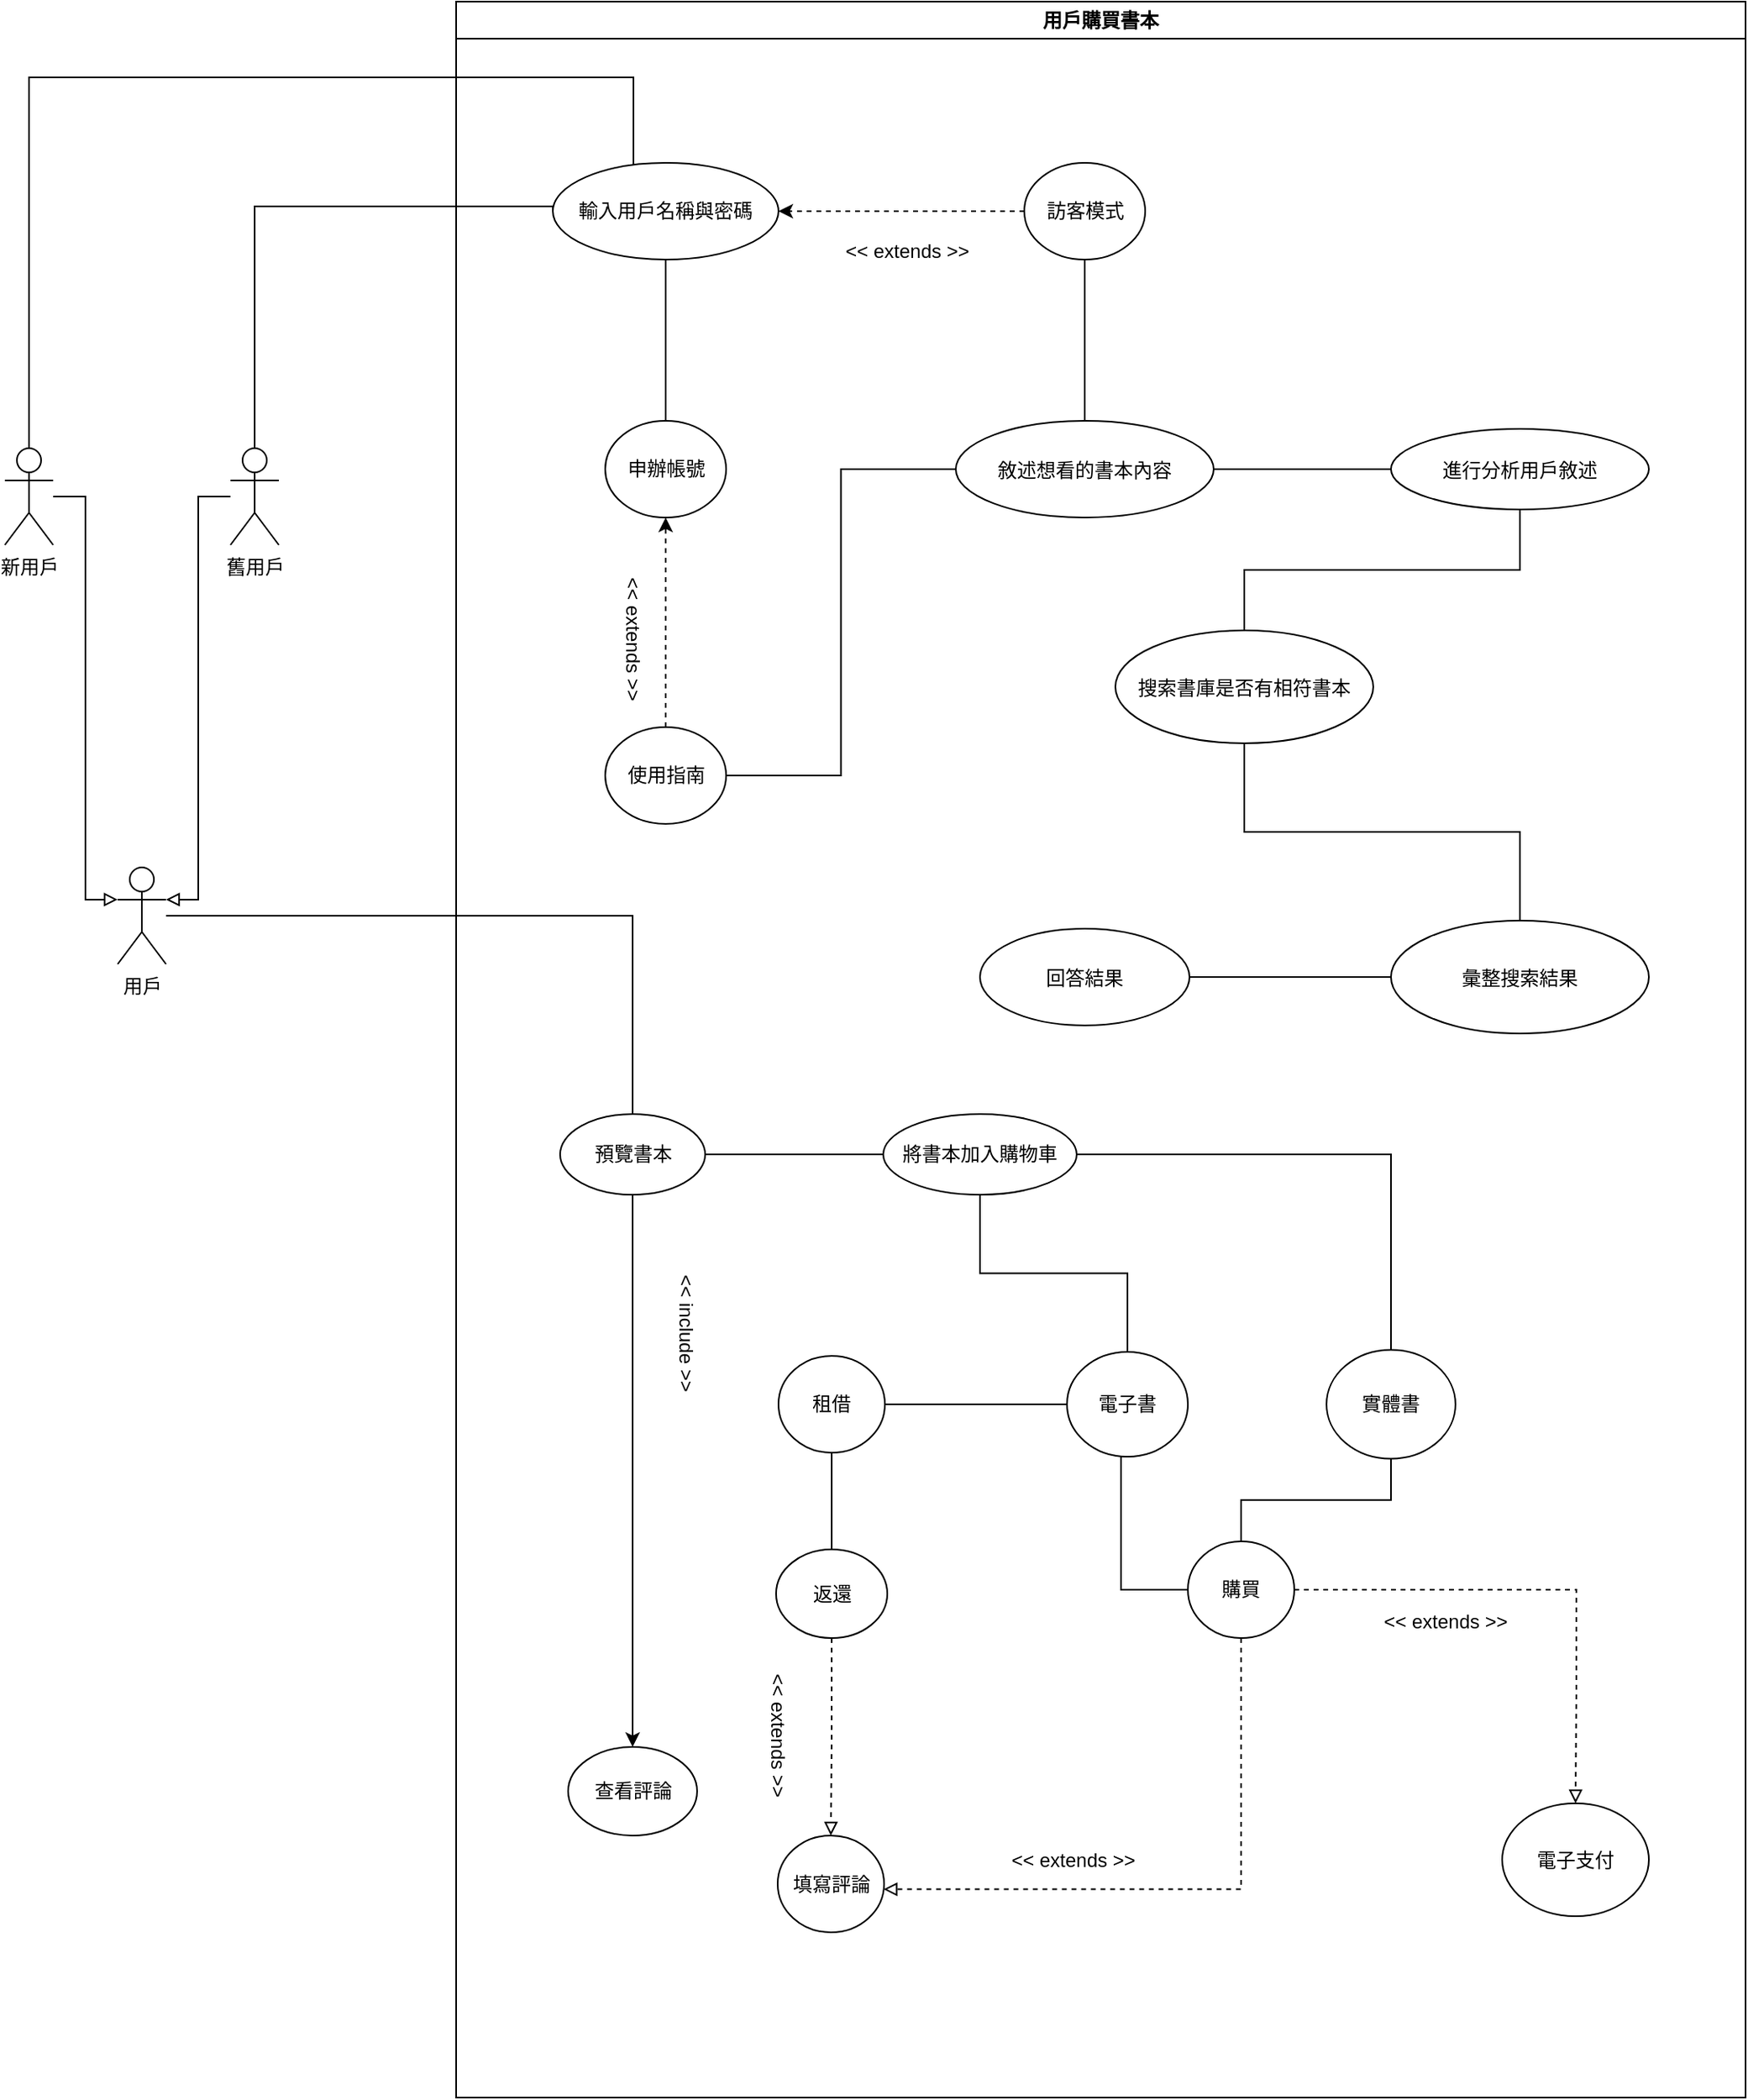 <mxfile version="21.1.5" type="github">
  <diagram name="第 1 页" id="juWUoHmqVazksuG_CoBL">
    <mxGraphModel dx="2695" dy="1600" grid="1" gridSize="10" guides="1" tooltips="1" connect="1" arrows="1" fold="1" page="1" pageScale="1" pageWidth="1169" pageHeight="1654" math="0" shadow="0">
      <root>
        <mxCell id="0" />
        <mxCell id="1" parent="0" />
        <mxCell id="0WwnzeJDcboaGbobXKBc-2" value="用戶購買書本" style="swimlane;whiteSpace=wrap;html=1;" vertex="1" parent="1">
          <mxGeometry x="340" y="173" width="800" height="1300" as="geometry">
            <mxRectangle x="270" y="100" width="110" height="30" as="alternateBounds" />
          </mxGeometry>
        </mxCell>
        <mxCell id="0WwnzeJDcboaGbobXKBc-35" value="輸入用戶名稱與密碼" style="ellipse;whiteSpace=wrap;html=1;" vertex="1" parent="0WwnzeJDcboaGbobXKBc-2">
          <mxGeometry x="60" y="100" width="140" height="60" as="geometry" />
        </mxCell>
        <mxCell id="0WwnzeJDcboaGbobXKBc-36" value="申辦帳號" style="ellipse;whiteSpace=wrap;html=1;" vertex="1" parent="0WwnzeJDcboaGbobXKBc-2">
          <mxGeometry x="92.5" y="260" width="75" height="60" as="geometry" />
        </mxCell>
        <mxCell id="0WwnzeJDcboaGbobXKBc-34" style="edgeStyle=orthogonalEdgeStyle;rounded=0;orthogonalLoop=1;jettySize=auto;html=1;exitX=0.5;exitY=1;exitDx=0;exitDy=0;entryX=0.5;entryY=0;entryDx=0;entryDy=0;endArrow=none;endFill=0;" edge="1" parent="0WwnzeJDcboaGbobXKBc-2" source="0WwnzeJDcboaGbobXKBc-35" target="0WwnzeJDcboaGbobXKBc-36">
          <mxGeometry relative="1" as="geometry" />
        </mxCell>
        <mxCell id="0WwnzeJDcboaGbobXKBc-79" style="edgeStyle=orthogonalEdgeStyle;rounded=0;orthogonalLoop=1;jettySize=auto;html=1;exitX=0;exitY=0.5;exitDx=0;exitDy=0;entryX=1;entryY=0.5;entryDx=0;entryDy=0;dashed=1;" edge="1" parent="0WwnzeJDcboaGbobXKBc-2" source="0WwnzeJDcboaGbobXKBc-38" target="0WwnzeJDcboaGbobXKBc-35">
          <mxGeometry relative="1" as="geometry" />
        </mxCell>
        <mxCell id="0WwnzeJDcboaGbobXKBc-81" style="edgeStyle=orthogonalEdgeStyle;rounded=0;orthogonalLoop=1;jettySize=auto;html=1;exitX=0.5;exitY=1;exitDx=0;exitDy=0;entryX=0.5;entryY=0;entryDx=0;entryDy=0;endArrow=none;endFill=0;" edge="1" parent="0WwnzeJDcboaGbobXKBc-2" source="0WwnzeJDcboaGbobXKBc-38" target="0WwnzeJDcboaGbobXKBc-70">
          <mxGeometry relative="1" as="geometry" />
        </mxCell>
        <mxCell id="0WwnzeJDcboaGbobXKBc-38" value="訪客模式" style="ellipse;whiteSpace=wrap;html=1;" vertex="1" parent="0WwnzeJDcboaGbobXKBc-2">
          <mxGeometry x="352.5" y="100" width="75" height="60" as="geometry" />
        </mxCell>
        <mxCell id="0WwnzeJDcboaGbobXKBc-39" style="edgeStyle=orthogonalEdgeStyle;rounded=0;orthogonalLoop=1;jettySize=auto;html=1;entryX=0.5;entryY=1;entryDx=0;entryDy=0;endArrow=classic;endFill=1;dashed=1;" edge="1" parent="0WwnzeJDcboaGbobXKBc-2" source="0WwnzeJDcboaGbobXKBc-40" target="0WwnzeJDcboaGbobXKBc-36">
          <mxGeometry relative="1" as="geometry" />
        </mxCell>
        <mxCell id="0WwnzeJDcboaGbobXKBc-78" style="edgeStyle=orthogonalEdgeStyle;rounded=0;orthogonalLoop=1;jettySize=auto;html=1;entryX=0;entryY=0.5;entryDx=0;entryDy=0;endArrow=none;endFill=0;" edge="1" parent="0WwnzeJDcboaGbobXKBc-2" source="0WwnzeJDcboaGbobXKBc-40" target="0WwnzeJDcboaGbobXKBc-70">
          <mxGeometry relative="1" as="geometry" />
        </mxCell>
        <mxCell id="0WwnzeJDcboaGbobXKBc-40" value="使用指南" style="ellipse;whiteSpace=wrap;html=1;" vertex="1" parent="0WwnzeJDcboaGbobXKBc-2">
          <mxGeometry x="92.5" y="450" width="75" height="60" as="geometry" />
        </mxCell>
        <mxCell id="0WwnzeJDcboaGbobXKBc-41" value="&amp;lt;&amp;lt; extends &amp;gt;&amp;gt;" style="text;html=1;strokeColor=none;fillColor=none;align=center;verticalAlign=middle;whiteSpace=wrap;rounded=0;" vertex="1" parent="0WwnzeJDcboaGbobXKBc-2">
          <mxGeometry x="235" y="140" width="90" height="30" as="geometry" />
        </mxCell>
        <mxCell id="0WwnzeJDcboaGbobXKBc-42" value="&amp;lt;&amp;lt; extends &amp;gt;&amp;gt;" style="text;html=1;strokeColor=none;fillColor=none;align=center;verticalAlign=middle;whiteSpace=wrap;rounded=0;rotation=90;" vertex="1" parent="0WwnzeJDcboaGbobXKBc-2">
          <mxGeometry x="64.5" y="380" width="90" height="30" as="geometry" />
        </mxCell>
        <mxCell id="0WwnzeJDcboaGbobXKBc-70" value="&lt;span style=&quot;font-size: 12px;&quot;&gt;敘述想看的書本內容&lt;/span&gt;" style="ellipse;whiteSpace=wrap;html=1;fontSize=14;" vertex="1" parent="0WwnzeJDcboaGbobXKBc-2">
          <mxGeometry x="310" y="260" width="160" height="60" as="geometry" />
        </mxCell>
        <mxCell id="0WwnzeJDcboaGbobXKBc-72" value="&lt;span style=&quot;font-size: 12px;&quot;&gt;進行分析用戶敘述&lt;/span&gt;" style="ellipse;whiteSpace=wrap;html=1;fontSize=14;" vertex="1" parent="0WwnzeJDcboaGbobXKBc-2">
          <mxGeometry x="580" y="265" width="160" height="50" as="geometry" />
        </mxCell>
        <mxCell id="0WwnzeJDcboaGbobXKBc-69" style="edgeStyle=orthogonalEdgeStyle;rounded=0;orthogonalLoop=1;jettySize=auto;html=1;exitX=1;exitY=0.5;exitDx=0;exitDy=0;fontSize=14;endArrow=none;endFill=0;" edge="1" parent="0WwnzeJDcboaGbobXKBc-2" source="0WwnzeJDcboaGbobXKBc-70" target="0WwnzeJDcboaGbobXKBc-72">
          <mxGeometry relative="1" as="geometry" />
        </mxCell>
        <mxCell id="0WwnzeJDcboaGbobXKBc-74" value="&lt;span style=&quot;font-size: 12px;&quot;&gt;搜索書庫是否有相符書本&lt;/span&gt;" style="ellipse;whiteSpace=wrap;html=1;fontSize=14;" vertex="1" parent="0WwnzeJDcboaGbobXKBc-2">
          <mxGeometry x="409" y="390" width="160" height="70" as="geometry" />
        </mxCell>
        <mxCell id="0WwnzeJDcboaGbobXKBc-71" style="edgeStyle=orthogonalEdgeStyle;rounded=0;orthogonalLoop=1;jettySize=auto;html=1;exitX=0.5;exitY=1;exitDx=0;exitDy=0;fontSize=14;endArrow=none;endFill=0;" edge="1" parent="0WwnzeJDcboaGbobXKBc-2" source="0WwnzeJDcboaGbobXKBc-72" target="0WwnzeJDcboaGbobXKBc-74">
          <mxGeometry relative="1" as="geometry" />
        </mxCell>
        <mxCell id="0WwnzeJDcboaGbobXKBc-76" value="&lt;span style=&quot;font-size: 12px;&quot;&gt;彙整搜索結果&lt;/span&gt;" style="ellipse;whiteSpace=wrap;html=1;fontSize=14;" vertex="1" parent="0WwnzeJDcboaGbobXKBc-2">
          <mxGeometry x="580" y="570" width="160" height="70" as="geometry" />
        </mxCell>
        <mxCell id="0WwnzeJDcboaGbobXKBc-73" style="edgeStyle=orthogonalEdgeStyle;rounded=0;orthogonalLoop=1;jettySize=auto;html=1;exitX=0.5;exitY=1;exitDx=0;exitDy=0;entryX=0.5;entryY=0;entryDx=0;entryDy=0;fontSize=14;endArrow=none;endFill=0;" edge="1" parent="0WwnzeJDcboaGbobXKBc-2" source="0WwnzeJDcboaGbobXKBc-74" target="0WwnzeJDcboaGbobXKBc-76">
          <mxGeometry relative="1" as="geometry" />
        </mxCell>
        <mxCell id="0WwnzeJDcboaGbobXKBc-77" value="&lt;span style=&quot;font-size: 12px;&quot;&gt;回答結果&lt;/span&gt;" style="ellipse;whiteSpace=wrap;html=1;fontSize=14;" vertex="1" parent="0WwnzeJDcboaGbobXKBc-2">
          <mxGeometry x="325" y="575" width="130" height="60" as="geometry" />
        </mxCell>
        <mxCell id="0WwnzeJDcboaGbobXKBc-75" style="edgeStyle=orthogonalEdgeStyle;rounded=0;orthogonalLoop=1;jettySize=auto;html=1;exitX=0;exitY=0.5;exitDx=0;exitDy=0;fontSize=14;endArrow=none;endFill=0;" edge="1" parent="0WwnzeJDcboaGbobXKBc-2" source="0WwnzeJDcboaGbobXKBc-76" target="0WwnzeJDcboaGbobXKBc-77">
          <mxGeometry relative="1" as="geometry" />
        </mxCell>
        <mxCell id="0WwnzeJDcboaGbobXKBc-125" style="edgeStyle=orthogonalEdgeStyle;rounded=0;orthogonalLoop=1;jettySize=auto;html=1;endArrow=none;endFill=0;" edge="1" parent="0WwnzeJDcboaGbobXKBc-2" source="0WwnzeJDcboaGbobXKBc-84" target="0WwnzeJDcboaGbobXKBc-89">
          <mxGeometry relative="1" as="geometry" />
        </mxCell>
        <mxCell id="0WwnzeJDcboaGbobXKBc-84" value="將書本加入購物車" style="ellipse;whiteSpace=wrap;html=1;" vertex="1" parent="0WwnzeJDcboaGbobXKBc-2">
          <mxGeometry x="265" y="690" width="120" height="50" as="geometry" />
        </mxCell>
        <mxCell id="0WwnzeJDcboaGbobXKBc-86" value="實體書" style="ellipse;whiteSpace=wrap;html=1;" vertex="1" parent="0WwnzeJDcboaGbobXKBc-2">
          <mxGeometry x="540" y="836.25" width="80" height="67.5" as="geometry" />
        </mxCell>
        <mxCell id="0WwnzeJDcboaGbobXKBc-83" style="edgeStyle=orthogonalEdgeStyle;rounded=0;orthogonalLoop=1;jettySize=auto;html=1;exitX=1;exitY=0.5;exitDx=0;exitDy=0;entryX=0.5;entryY=0;entryDx=0;entryDy=0;endArrow=none;endFill=0;" edge="1" parent="0WwnzeJDcboaGbobXKBc-2" source="0WwnzeJDcboaGbobXKBc-84" target="0WwnzeJDcboaGbobXKBc-86">
          <mxGeometry relative="1" as="geometry" />
        </mxCell>
        <mxCell id="0WwnzeJDcboaGbobXKBc-122" style="edgeStyle=orthogonalEdgeStyle;rounded=0;orthogonalLoop=1;jettySize=auto;html=1;endArrow=none;endFill=0;" edge="1" parent="0WwnzeJDcboaGbobXKBc-2" source="0WwnzeJDcboaGbobXKBc-89" target="0WwnzeJDcboaGbobXKBc-91">
          <mxGeometry relative="1" as="geometry" />
        </mxCell>
        <mxCell id="0WwnzeJDcboaGbobXKBc-126" style="edgeStyle=orthogonalEdgeStyle;rounded=0;orthogonalLoop=1;jettySize=auto;html=1;exitX=0.5;exitY=1;exitDx=0;exitDy=0;entryX=0.009;entryY=0.571;entryDx=0;entryDy=0;entryPerimeter=0;endArrow=none;endFill=0;" edge="1" parent="0WwnzeJDcboaGbobXKBc-2" target="0WwnzeJDcboaGbobXKBc-92">
          <mxGeometry relative="1" as="geometry">
            <mxPoint x="412.5" y="870" as="sourcePoint" />
            <Array as="points">
              <mxPoint x="413" y="985" />
              <mxPoint x="455" y="985" />
            </Array>
          </mxGeometry>
        </mxCell>
        <mxCell id="0WwnzeJDcboaGbobXKBc-89" value="電子書" style="ellipse;whiteSpace=wrap;html=1;" vertex="1" parent="0WwnzeJDcboaGbobXKBc-2">
          <mxGeometry x="379" y="837.5" width="75" height="65" as="geometry" />
        </mxCell>
        <mxCell id="0WwnzeJDcboaGbobXKBc-119" style="edgeStyle=orthogonalEdgeStyle;rounded=0;orthogonalLoop=1;jettySize=auto;html=1;entryX=0.5;entryY=0;entryDx=0;entryDy=0;endArrow=none;endFill=0;" edge="1" parent="0WwnzeJDcboaGbobXKBc-2" source="0WwnzeJDcboaGbobXKBc-91" target="0WwnzeJDcboaGbobXKBc-95">
          <mxGeometry relative="1" as="geometry" />
        </mxCell>
        <mxCell id="0WwnzeJDcboaGbobXKBc-91" value="租借" style="ellipse;whiteSpace=wrap;html=1;" vertex="1" parent="0WwnzeJDcboaGbobXKBc-2">
          <mxGeometry x="200" y="840" width="66" height="60" as="geometry" />
        </mxCell>
        <mxCell id="0WwnzeJDcboaGbobXKBc-127" style="edgeStyle=orthogonalEdgeStyle;rounded=0;orthogonalLoop=1;jettySize=auto;html=1;entryX=0.995;entryY=0.555;entryDx=0;entryDy=0;entryPerimeter=0;dashed=1;endArrow=block;endFill=0;" edge="1" parent="0WwnzeJDcboaGbobXKBc-2" source="0WwnzeJDcboaGbobXKBc-92" target="0WwnzeJDcboaGbobXKBc-107">
          <mxGeometry relative="1" as="geometry">
            <Array as="points">
              <mxPoint x="487" y="1171" />
            </Array>
          </mxGeometry>
        </mxCell>
        <mxCell id="0WwnzeJDcboaGbobXKBc-129" style="edgeStyle=orthogonalEdgeStyle;rounded=0;orthogonalLoop=1;jettySize=auto;html=1;exitX=1;exitY=0.5;exitDx=0;exitDy=0;entryX=0.5;entryY=0;entryDx=0;entryDy=0;dashed=1;endArrow=block;endFill=0;" edge="1" parent="0WwnzeJDcboaGbobXKBc-2" source="0WwnzeJDcboaGbobXKBc-92" target="0WwnzeJDcboaGbobXKBc-128">
          <mxGeometry relative="1" as="geometry">
            <Array as="points">
              <mxPoint x="695" y="985" />
              <mxPoint x="695" y="1050" />
            </Array>
          </mxGeometry>
        </mxCell>
        <mxCell id="0WwnzeJDcboaGbobXKBc-92" value="購買" style="ellipse;whiteSpace=wrap;html=1;" vertex="1" parent="0WwnzeJDcboaGbobXKBc-2">
          <mxGeometry x="454" y="955" width="66" height="60" as="geometry" />
        </mxCell>
        <mxCell id="0WwnzeJDcboaGbobXKBc-85" style="edgeStyle=orthogonalEdgeStyle;rounded=0;orthogonalLoop=1;jettySize=auto;html=1;exitX=0.5;exitY=1;exitDx=0;exitDy=0;startArrow=none;startFill=0;endArrow=none;endFill=0;entryX=0.5;entryY=0;entryDx=0;entryDy=0;" edge="1" parent="0WwnzeJDcboaGbobXKBc-2" source="0WwnzeJDcboaGbobXKBc-86" target="0WwnzeJDcboaGbobXKBc-92">
          <mxGeometry relative="1" as="geometry">
            <mxPoint x="490" y="950" as="targetPoint" />
          </mxGeometry>
        </mxCell>
        <mxCell id="0WwnzeJDcboaGbobXKBc-93" style="edgeStyle=orthogonalEdgeStyle;rounded=0;orthogonalLoop=1;jettySize=auto;html=1;exitX=1;exitY=0.5;exitDx=0;exitDy=0;entryX=0;entryY=0.5;entryDx=0;entryDy=0;endArrow=none;endFill=0;" edge="1" parent="0WwnzeJDcboaGbobXKBc-2" source="0WwnzeJDcboaGbobXKBc-94" target="0WwnzeJDcboaGbobXKBc-84">
          <mxGeometry relative="1" as="geometry" />
        </mxCell>
        <mxCell id="0WwnzeJDcboaGbobXKBc-116" style="edgeStyle=orthogonalEdgeStyle;rounded=0;orthogonalLoop=1;jettySize=auto;html=1;exitX=0.5;exitY=1;exitDx=0;exitDy=0;" edge="1" parent="0WwnzeJDcboaGbobXKBc-2" source="0WwnzeJDcboaGbobXKBc-94" target="0WwnzeJDcboaGbobXKBc-105">
          <mxGeometry relative="1" as="geometry" />
        </mxCell>
        <mxCell id="0WwnzeJDcboaGbobXKBc-94" value="預覽書本" style="ellipse;whiteSpace=wrap;html=1;" vertex="1" parent="0WwnzeJDcboaGbobXKBc-2">
          <mxGeometry x="64.5" y="690" width="90" height="50" as="geometry" />
        </mxCell>
        <mxCell id="0WwnzeJDcboaGbobXKBc-108" style="edgeStyle=orthogonalEdgeStyle;rounded=0;orthogonalLoop=1;jettySize=auto;html=1;entryX=0.5;entryY=0;entryDx=0;entryDy=0;endArrow=block;endFill=0;dashed=1;" edge="1" parent="0WwnzeJDcboaGbobXKBc-2" source="0WwnzeJDcboaGbobXKBc-95" target="0WwnzeJDcboaGbobXKBc-107">
          <mxGeometry relative="1" as="geometry" />
        </mxCell>
        <mxCell id="0WwnzeJDcboaGbobXKBc-95" value="返還" style="ellipse;whiteSpace=wrap;html=1;" vertex="1" parent="0WwnzeJDcboaGbobXKBc-2">
          <mxGeometry x="198.5" y="960" width="69" height="55" as="geometry" />
        </mxCell>
        <mxCell id="0WwnzeJDcboaGbobXKBc-97" value="&amp;lt;&amp;lt; include &amp;gt;&amp;gt;" style="text;html=1;align=center;verticalAlign=middle;resizable=0;points=[];autosize=1;strokeColor=none;fillColor=none;rotation=90;" vertex="1" parent="0WwnzeJDcboaGbobXKBc-2">
          <mxGeometry x="92.5" y="810" width="100" height="30" as="geometry" />
        </mxCell>
        <mxCell id="0WwnzeJDcboaGbobXKBc-105" value="查看評論" style="ellipse;whiteSpace=wrap;html=1;" vertex="1" parent="0WwnzeJDcboaGbobXKBc-2">
          <mxGeometry x="69.5" y="1082.5" width="80" height="55" as="geometry" />
        </mxCell>
        <mxCell id="0WwnzeJDcboaGbobXKBc-107" value="填寫評論" style="ellipse;whiteSpace=wrap;html=1;" vertex="1" parent="0WwnzeJDcboaGbobXKBc-2">
          <mxGeometry x="199.5" y="1137.5" width="66" height="60" as="geometry" />
        </mxCell>
        <mxCell id="0WwnzeJDcboaGbobXKBc-112" value="&amp;lt;&amp;lt; extends &amp;gt;&amp;gt;" style="text;html=1;strokeColor=none;fillColor=none;align=center;verticalAlign=middle;whiteSpace=wrap;rounded=0;rotation=90;" vertex="1" parent="0WwnzeJDcboaGbobXKBc-2">
          <mxGeometry x="154.5" y="1060" width="90" height="30" as="geometry" />
        </mxCell>
        <mxCell id="0WwnzeJDcboaGbobXKBc-113" value="&amp;lt;&amp;lt; extends &amp;gt;&amp;gt;" style="text;html=1;strokeColor=none;fillColor=none;align=center;verticalAlign=middle;whiteSpace=wrap;rounded=0;rotation=0;" vertex="1" parent="0WwnzeJDcboaGbobXKBc-2">
          <mxGeometry x="337.5" y="1137.5" width="90" height="30" as="geometry" />
        </mxCell>
        <mxCell id="0WwnzeJDcboaGbobXKBc-128" value="電子支付" style="ellipse;whiteSpace=wrap;html=1;" vertex="1" parent="0WwnzeJDcboaGbobXKBc-2">
          <mxGeometry x="649" y="1117.5" width="91" height="70" as="geometry" />
        </mxCell>
        <mxCell id="0WwnzeJDcboaGbobXKBc-130" value="&amp;lt;&amp;lt; extends &amp;gt;&amp;gt;" style="text;html=1;strokeColor=none;fillColor=none;align=center;verticalAlign=middle;whiteSpace=wrap;rounded=0;rotation=0;" vertex="1" parent="0WwnzeJDcboaGbobXKBc-2">
          <mxGeometry x="569" y="990" width="90" height="30" as="geometry" />
        </mxCell>
        <mxCell id="0WwnzeJDcboaGbobXKBc-30" style="edgeStyle=orthogonalEdgeStyle;rounded=0;orthogonalLoop=1;jettySize=auto;html=1;entryX=1;entryY=0.333;entryDx=0;entryDy=0;entryPerimeter=0;endArrow=block;endFill=0;" edge="1" parent="1" source="0WwnzeJDcboaGbobXKBc-21" target="0WwnzeJDcboaGbobXKBc-22">
          <mxGeometry relative="1" as="geometry" />
        </mxCell>
        <mxCell id="0WwnzeJDcboaGbobXKBc-21" value="舊用戶" style="shape=umlActor;verticalLabelPosition=bottom;verticalAlign=top;html=1;outlineConnect=0;" vertex="1" parent="1">
          <mxGeometry x="200" y="450" width="30" height="60" as="geometry" />
        </mxCell>
        <mxCell id="0WwnzeJDcboaGbobXKBc-102" style="edgeStyle=orthogonalEdgeStyle;rounded=0;orthogonalLoop=1;jettySize=auto;html=1;entryX=0.5;entryY=0;entryDx=0;entryDy=0;endArrow=none;endFill=0;" edge="1" parent="1" source="0WwnzeJDcboaGbobXKBc-22" target="0WwnzeJDcboaGbobXKBc-94">
          <mxGeometry relative="1" as="geometry" />
        </mxCell>
        <mxCell id="0WwnzeJDcboaGbobXKBc-22" value="用戶" style="shape=umlActor;verticalLabelPosition=bottom;verticalAlign=top;html=1;outlineConnect=0;" vertex="1" parent="1">
          <mxGeometry x="130" y="710" width="30" height="60" as="geometry" />
        </mxCell>
        <mxCell id="0WwnzeJDcboaGbobXKBc-33" style="edgeStyle=orthogonalEdgeStyle;rounded=0;orthogonalLoop=1;jettySize=auto;html=1;entryX=0;entryY=0.333;entryDx=0;entryDy=0;entryPerimeter=0;endArrow=block;endFill=0;" edge="1" parent="1" source="0WwnzeJDcboaGbobXKBc-32" target="0WwnzeJDcboaGbobXKBc-22">
          <mxGeometry relative="1" as="geometry" />
        </mxCell>
        <mxCell id="0WwnzeJDcboaGbobXKBc-32" value="新用戶" style="shape=umlActor;verticalLabelPosition=bottom;verticalAlign=top;html=1;outlineConnect=0;" vertex="1" parent="1">
          <mxGeometry x="60" y="450" width="30" height="60" as="geometry" />
        </mxCell>
        <mxCell id="0WwnzeJDcboaGbobXKBc-98" style="edgeStyle=orthogonalEdgeStyle;rounded=0;orthogonalLoop=1;jettySize=auto;html=1;entryX=0.5;entryY=0;entryDx=0;entryDy=0;entryPerimeter=0;endArrow=none;endFill=0;" edge="1" parent="1" source="0WwnzeJDcboaGbobXKBc-35" target="0WwnzeJDcboaGbobXKBc-32">
          <mxGeometry relative="1" as="geometry">
            <Array as="points">
              <mxPoint x="450" y="220" />
              <mxPoint x="75" y="220" />
            </Array>
          </mxGeometry>
        </mxCell>
        <mxCell id="0WwnzeJDcboaGbobXKBc-99" style="edgeStyle=orthogonalEdgeStyle;rounded=0;orthogonalLoop=1;jettySize=auto;html=1;exitX=0;exitY=0.5;exitDx=0;exitDy=0;entryX=0.5;entryY=0;entryDx=0;entryDy=0;entryPerimeter=0;endArrow=none;endFill=0;" edge="1" parent="1" source="0WwnzeJDcboaGbobXKBc-35" target="0WwnzeJDcboaGbobXKBc-21">
          <mxGeometry relative="1" as="geometry">
            <Array as="points">
              <mxPoint x="215" y="300" />
            </Array>
          </mxGeometry>
        </mxCell>
      </root>
    </mxGraphModel>
  </diagram>
</mxfile>
